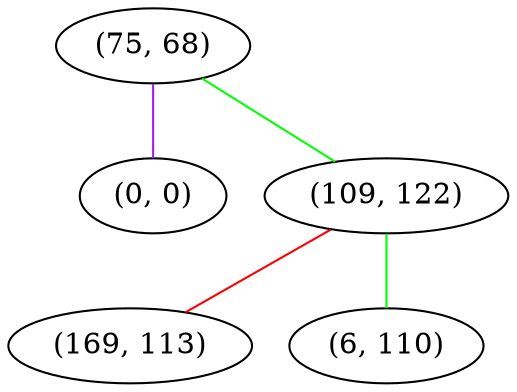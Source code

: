 graph "" {
"(75, 68)";
"(0, 0)";
"(109, 122)";
"(169, 113)";
"(6, 110)";
"(75, 68)" -- "(0, 0)"  [color=purple, key=0, weight=4];
"(75, 68)" -- "(109, 122)"  [color=green, key=0, weight=2];
"(109, 122)" -- "(169, 113)"  [color=red, key=0, weight=1];
"(109, 122)" -- "(6, 110)"  [color=green, key=0, weight=2];
}
